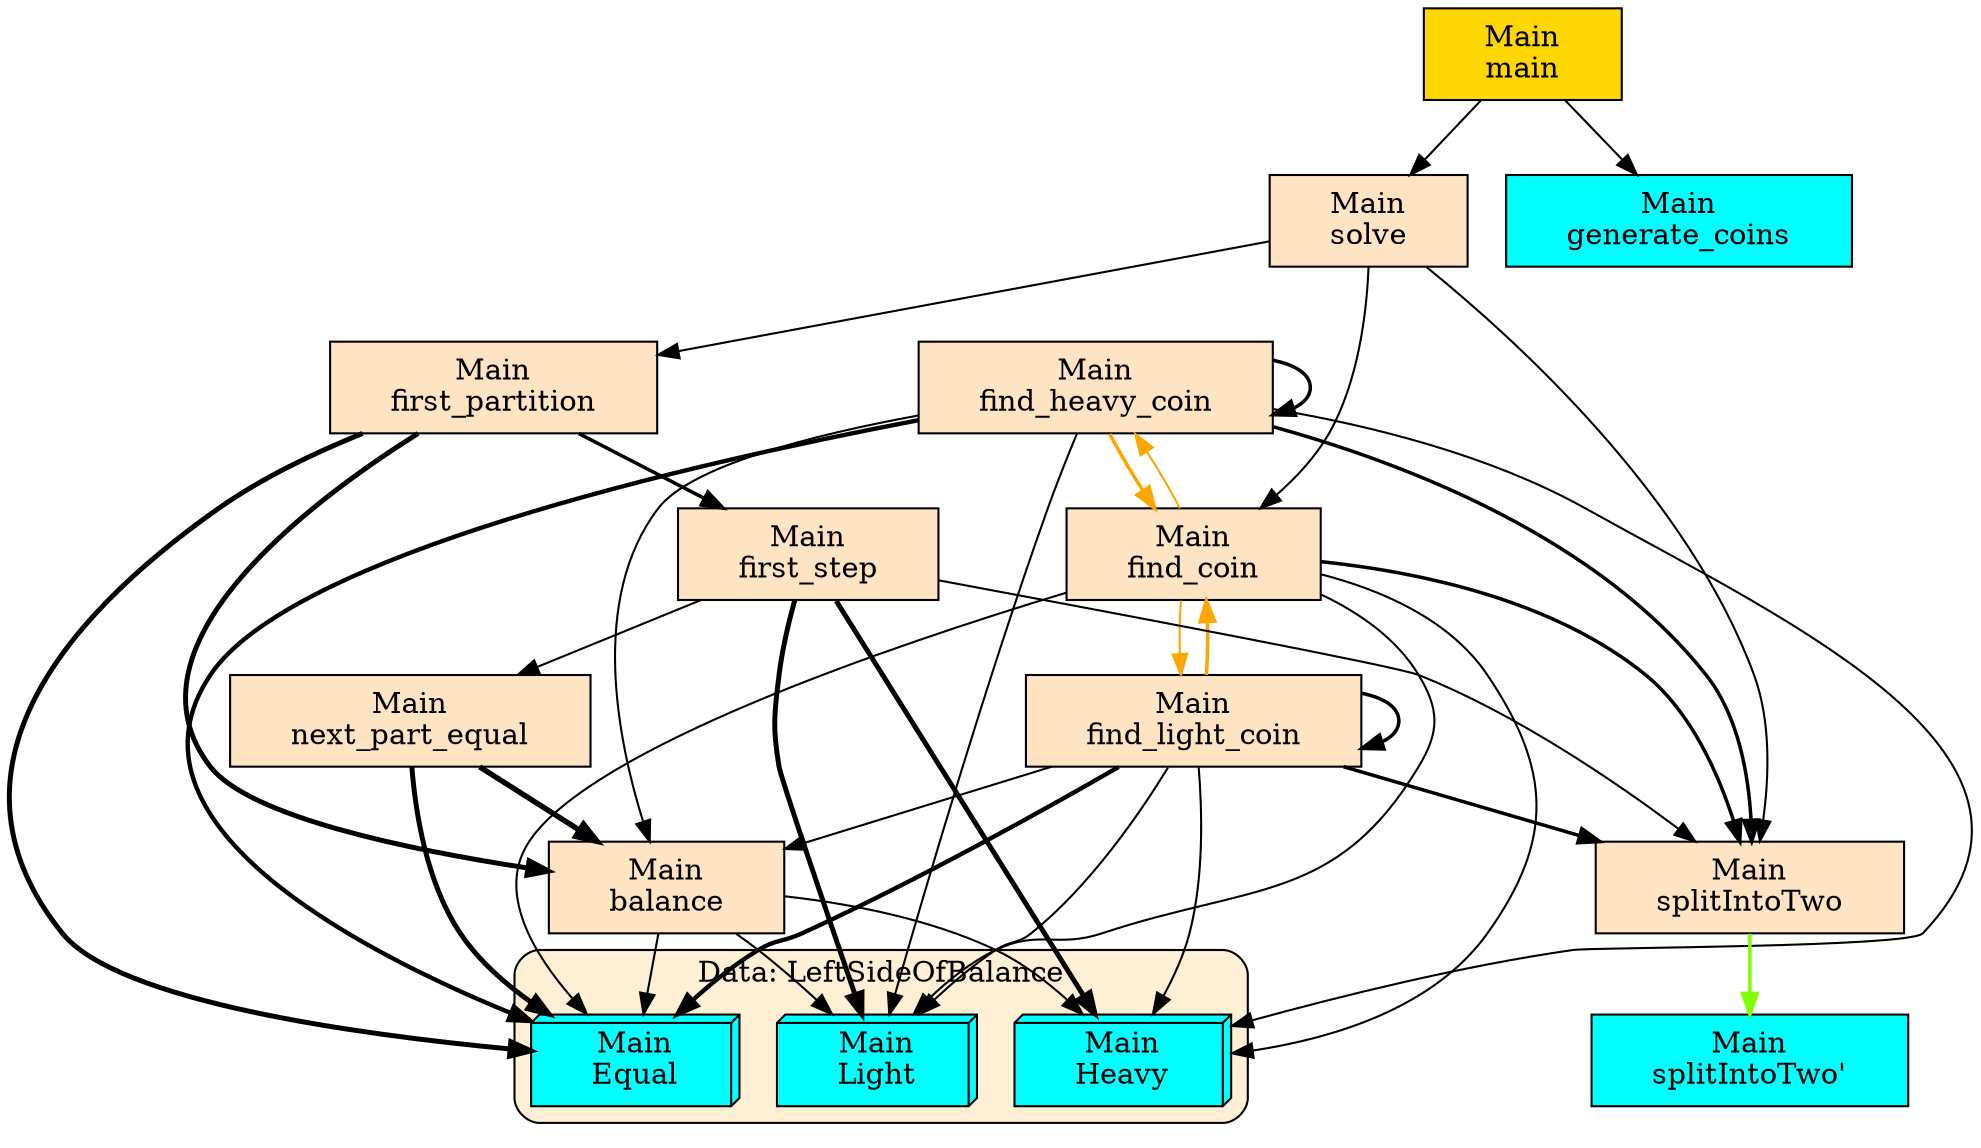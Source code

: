 digraph "Entire Codebase" {
    node [margin="0.4,0.1"
         ,style=filled];
    subgraph cluster_Data_LeftSideOfBalance {
        graph [label="Data: LeftSideOfBalance"
              ,style="filled,rounded"
              ,fillcolor=papayawhip];
        1 [label="Main\nEqual"
          ,shape=box3d
          ,fillcolor=cyan
          ,style="filled,solid"];
        2 [label="Main\nHeavy"
          ,shape=box3d
          ,fillcolor=cyan
          ,style="filled,solid"];
        3 [label="Main\nLight"
          ,shape=box3d
          ,fillcolor=cyan
          ,style="filled,solid"];
    }
    4 [label="Main\nbalance"
      ,shape=box
      ,fillcolor=bisque
      ,style="filled,solid"];
    5 [label="Main\nfind_coin"
      ,shape=box
      ,fillcolor=bisque
      ,style="filled,solid"];
    6 [label="Main\nfind_heavy_coin"
      ,shape=box
      ,fillcolor=bisque
      ,style="filled,solid"];
    7 [label="Main\nfind_light_coin"
      ,shape=box
      ,fillcolor=bisque
      ,style="filled,solid"];
    8 [label="Main\nfirst_partition"
      ,shape=box
      ,fillcolor=bisque
      ,style="filled,solid"];
    9 [label="Main\nfirst_step"
      ,shape=box
      ,fillcolor=bisque
      ,style="filled,solid"];
    10 [label="Main\ngenerate_coins"
       ,shape=box
       ,fillcolor=cyan
       ,style="filled,solid"];
    11 [label="Main\nmain"
       ,shape=box
       ,fillcolor=gold
       ,style="filled,solid"];
    12 [label="Main\nnext_part_equal"
       ,shape=box
       ,fillcolor=bisque
       ,style="filled,solid"];
    13 [label="Main\nsolve"
       ,shape=box
       ,fillcolor=bisque
       ,style="filled,solid"];
    14 [label="Main\nsplitIntoTwo"
       ,shape=box
       ,fillcolor=bisque
       ,style="filled,solid"];
    15 [label="Main\nsplitIntoTwo'"
       ,shape=box
       ,fillcolor=cyan
       ,style="filled,solid"];
    4 -> 1 [penwidth=1,color=black];
    4 -> 2 [penwidth=1,color=black];
    4 -> 3 [penwidth=1,color=black];
    5 -> 1 [penwidth=1,color=black];
    5 -> 2 [penwidth=1,color=black];
    5 -> 3 [penwidth=1,color=black];
    5 -> 6 [penwidth=1
           ,color=orange];
    5 -> 7 [penwidth=1
           ,color=orange];
    5 -> 14 [penwidth=1.6931471805599454
            ,color=black];
    6 -> 1 [penwidth=2.09861228866811
           ,color=black];
    6 -> 2 [penwidth=1,color=black];
    6 -> 3 [penwidth=1,color=black];
    6 -> 4 [penwidth=1,color=black];
    6 -> 5 [penwidth=1.6931471805599454
           ,color=orange];
    6 -> 6 [penwidth=1.6931471805599454
           ,color=black];
    6 -> 14 [penwidth=1.6931471805599454
            ,color=black];
    7 -> 1 [penwidth=2.09861228866811
           ,color=black];
    7 -> 2 [penwidth=1,color=black];
    7 -> 3 [penwidth=1,color=black];
    7 -> 4 [penwidth=1,color=black];
    7 -> 5 [penwidth=1.6931471805599454
           ,color=orange];
    7 -> 7 [penwidth=1.6931471805599454
           ,color=black];
    7 -> 14 [penwidth=1.6931471805599454
            ,color=black];
    8 -> 1 [penwidth=2.386294361119891
           ,color=black];
    8 -> 4 [penwidth=2.386294361119891
           ,color=black];
    8 -> 9 [penwidth=1.6931471805599454
           ,color=black];
    9 -> 2 [penwidth=2.386294361119891
           ,color=black];
    9 -> 3 [penwidth=2.386294361119891
           ,color=black];
    9 -> 12 [penwidth=1
            ,color=black];
    9 -> 14 [penwidth=1
            ,color=black];
    11 -> 10 [penwidth=1
             ,color=black];
    11 -> 13 [penwidth=1
             ,color=black];
    12 -> 1 [penwidth=2.386294361119891
            ,color=black];
    12 -> 4 [penwidth=2.6094379124341005
            ,color=black];
    13 -> 5 [penwidth=1
            ,color=black];
    13 -> 8 [penwidth=1
            ,color=black];
    13 -> 14 [penwidth=1
             ,color=black];
    14 -> 15 [penwidth=1.6931471805599454
             ,color=chartreuse];
}

